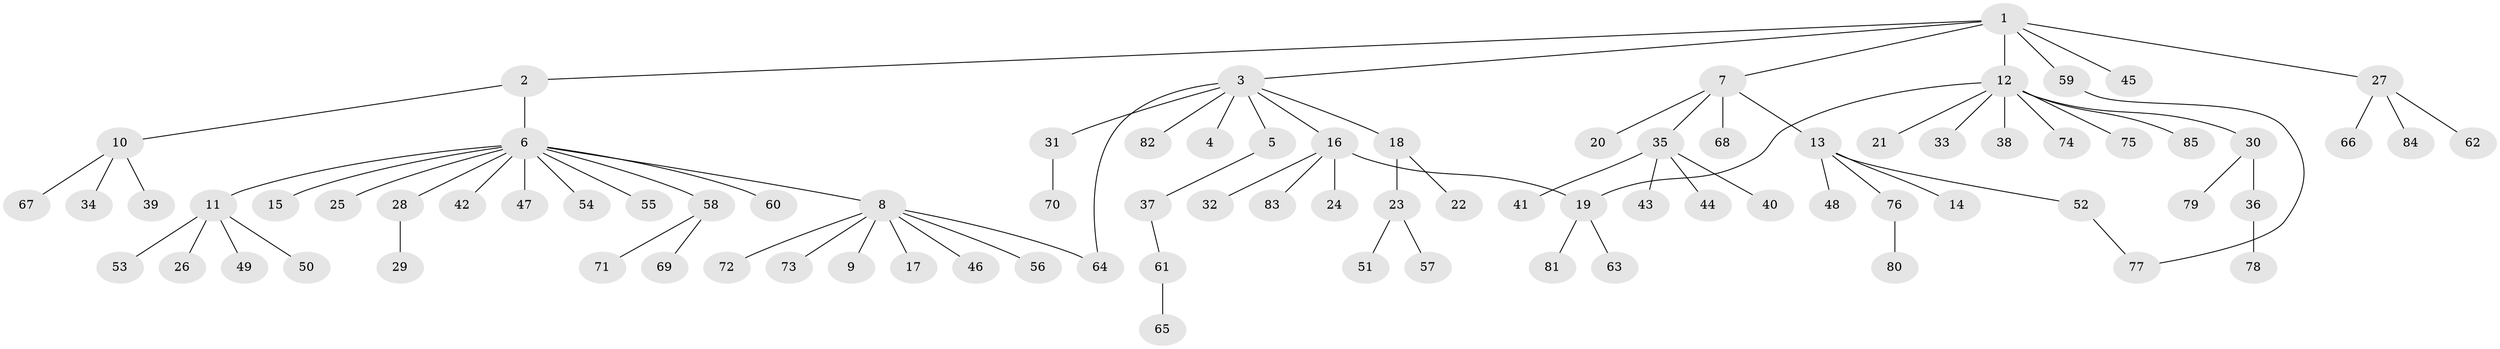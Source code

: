// Generated by graph-tools (version 1.1) at 2025/26/03/09/25 03:26:02]
// undirected, 85 vertices, 87 edges
graph export_dot {
graph [start="1"]
  node [color=gray90,style=filled];
  1;
  2;
  3;
  4;
  5;
  6;
  7;
  8;
  9;
  10;
  11;
  12;
  13;
  14;
  15;
  16;
  17;
  18;
  19;
  20;
  21;
  22;
  23;
  24;
  25;
  26;
  27;
  28;
  29;
  30;
  31;
  32;
  33;
  34;
  35;
  36;
  37;
  38;
  39;
  40;
  41;
  42;
  43;
  44;
  45;
  46;
  47;
  48;
  49;
  50;
  51;
  52;
  53;
  54;
  55;
  56;
  57;
  58;
  59;
  60;
  61;
  62;
  63;
  64;
  65;
  66;
  67;
  68;
  69;
  70;
  71;
  72;
  73;
  74;
  75;
  76;
  77;
  78;
  79;
  80;
  81;
  82;
  83;
  84;
  85;
  1 -- 2;
  1 -- 3;
  1 -- 7;
  1 -- 12;
  1 -- 27;
  1 -- 45;
  1 -- 59;
  2 -- 6;
  2 -- 10;
  3 -- 4;
  3 -- 5;
  3 -- 16;
  3 -- 18;
  3 -- 31;
  3 -- 64;
  3 -- 82;
  5 -- 37;
  6 -- 8;
  6 -- 11;
  6 -- 15;
  6 -- 25;
  6 -- 28;
  6 -- 42;
  6 -- 47;
  6 -- 54;
  6 -- 55;
  6 -- 58;
  6 -- 60;
  7 -- 13;
  7 -- 20;
  7 -- 35;
  7 -- 68;
  8 -- 9;
  8 -- 17;
  8 -- 46;
  8 -- 56;
  8 -- 64;
  8 -- 72;
  8 -- 73;
  10 -- 34;
  10 -- 39;
  10 -- 67;
  11 -- 26;
  11 -- 49;
  11 -- 50;
  11 -- 53;
  12 -- 19;
  12 -- 21;
  12 -- 30;
  12 -- 33;
  12 -- 38;
  12 -- 74;
  12 -- 75;
  12 -- 85;
  13 -- 14;
  13 -- 48;
  13 -- 52;
  13 -- 76;
  16 -- 19;
  16 -- 24;
  16 -- 32;
  16 -- 83;
  18 -- 22;
  18 -- 23;
  19 -- 63;
  19 -- 81;
  23 -- 51;
  23 -- 57;
  27 -- 62;
  27 -- 66;
  27 -- 84;
  28 -- 29;
  30 -- 36;
  30 -- 79;
  31 -- 70;
  35 -- 40;
  35 -- 41;
  35 -- 43;
  35 -- 44;
  36 -- 78;
  37 -- 61;
  52 -- 77;
  58 -- 69;
  58 -- 71;
  59 -- 77;
  61 -- 65;
  76 -- 80;
}
